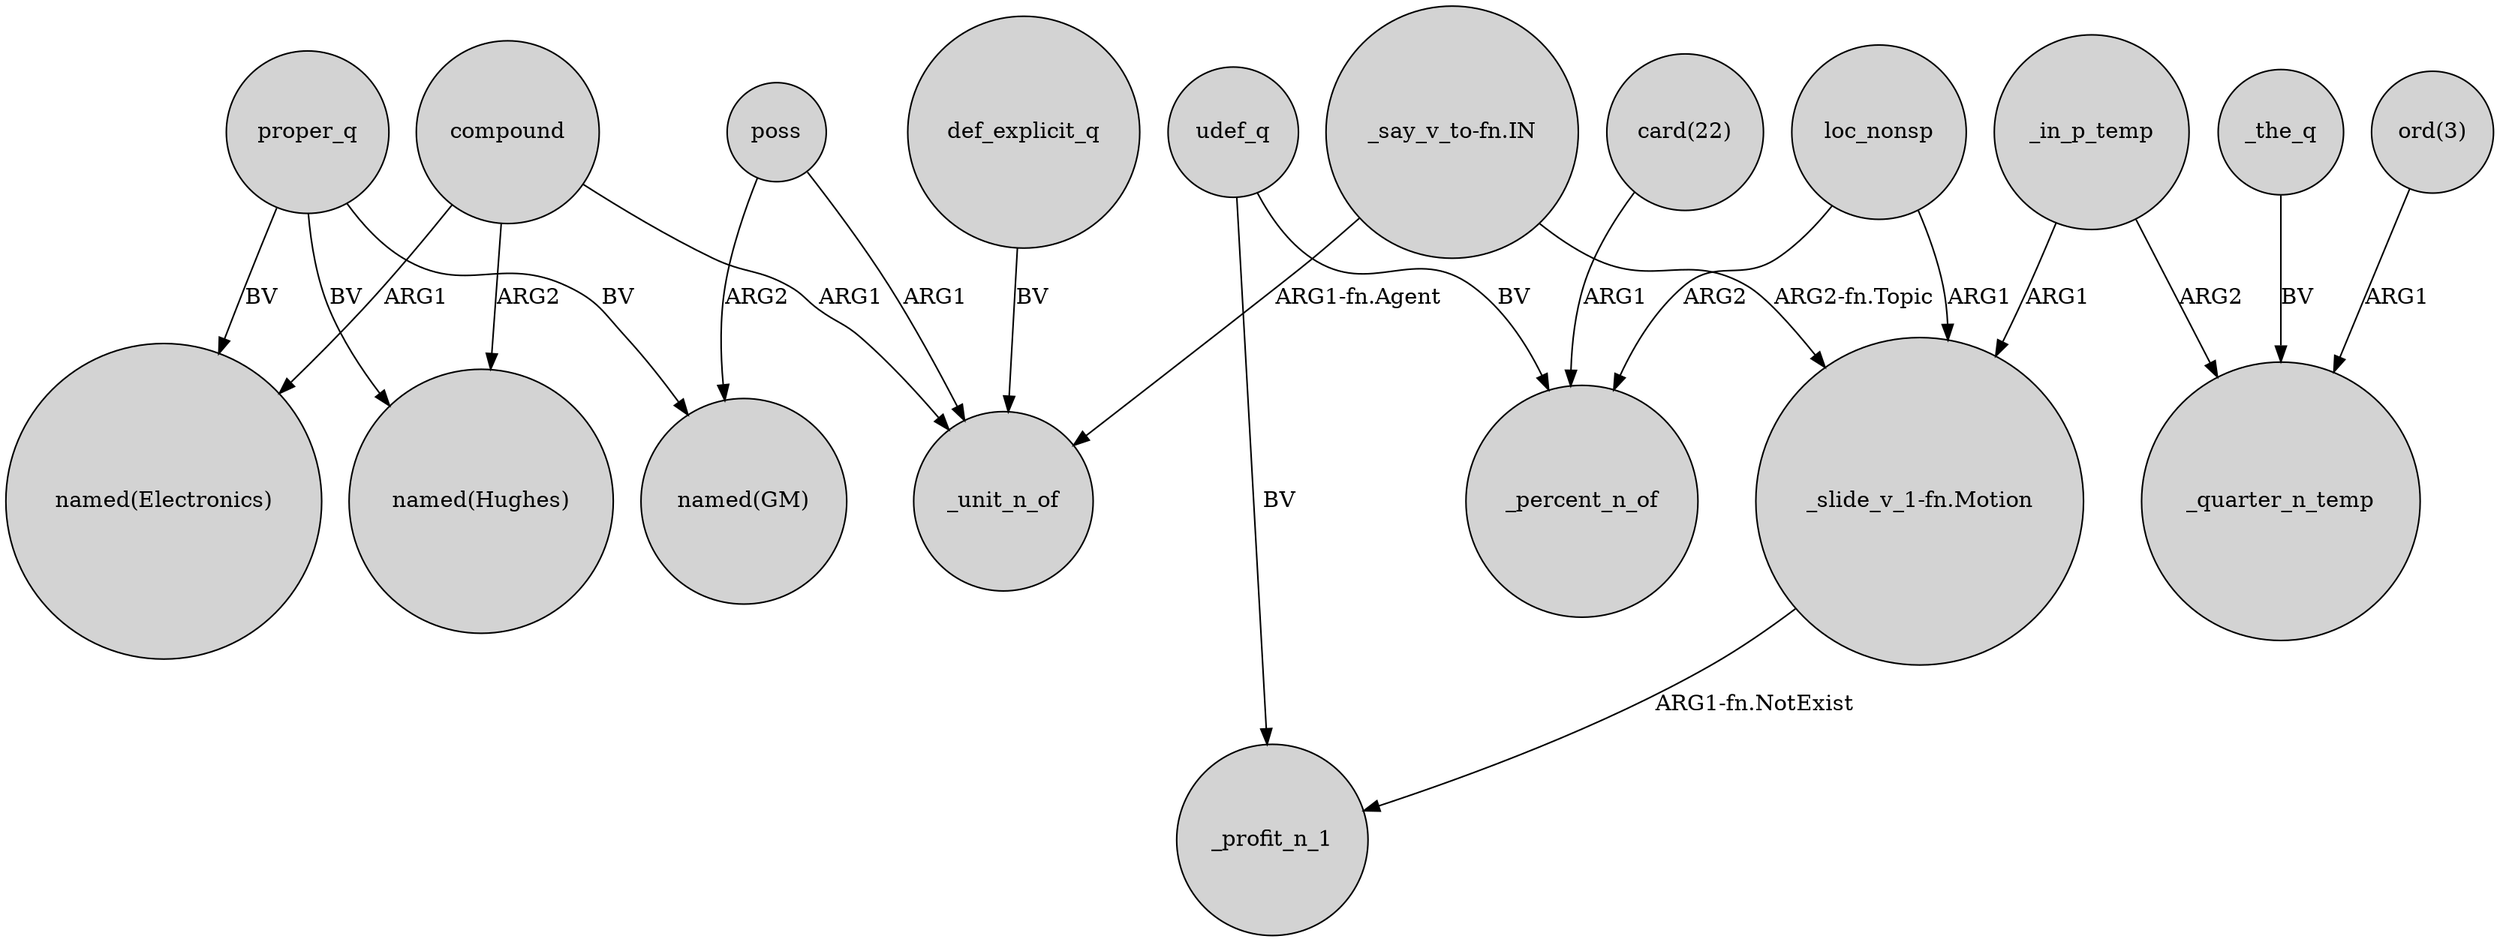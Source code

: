 digraph {
	node [shape=circle style=filled]
	poss -> "named(GM)" [label=ARG2]
	compound -> "named(Hughes)" [label=ARG2]
	compound -> _unit_n_of [label=ARG1]
	def_explicit_q -> _unit_n_of [label=BV]
	compound -> "named(Electronics)" [label=ARG1]
	_in_p_temp -> "_slide_v_1-fn.Motion" [label=ARG1]
	_the_q -> _quarter_n_temp [label=BV]
	proper_q -> "named(GM)" [label=BV]
	_in_p_temp -> _quarter_n_temp [label=ARG2]
	loc_nonsp -> "_slide_v_1-fn.Motion" [label=ARG1]
	"_slide_v_1-fn.Motion" -> _profit_n_1 [label="ARG1-fn.NotExist"]
	proper_q -> "named(Hughes)" [label=BV]
	"ord(3)" -> _quarter_n_temp [label=ARG1]
	poss -> _unit_n_of [label=ARG1]
	loc_nonsp -> _percent_n_of [label=ARG2]
	"_say_v_to-fn.IN" -> _unit_n_of [label="ARG1-fn.Agent"]
	"_say_v_to-fn.IN" -> "_slide_v_1-fn.Motion" [label="ARG2-fn.Topic"]
	proper_q -> "named(Electronics)" [label=BV]
	udef_q -> _profit_n_1 [label=BV]
	udef_q -> _percent_n_of [label=BV]
	"card(22)" -> _percent_n_of [label=ARG1]
}
